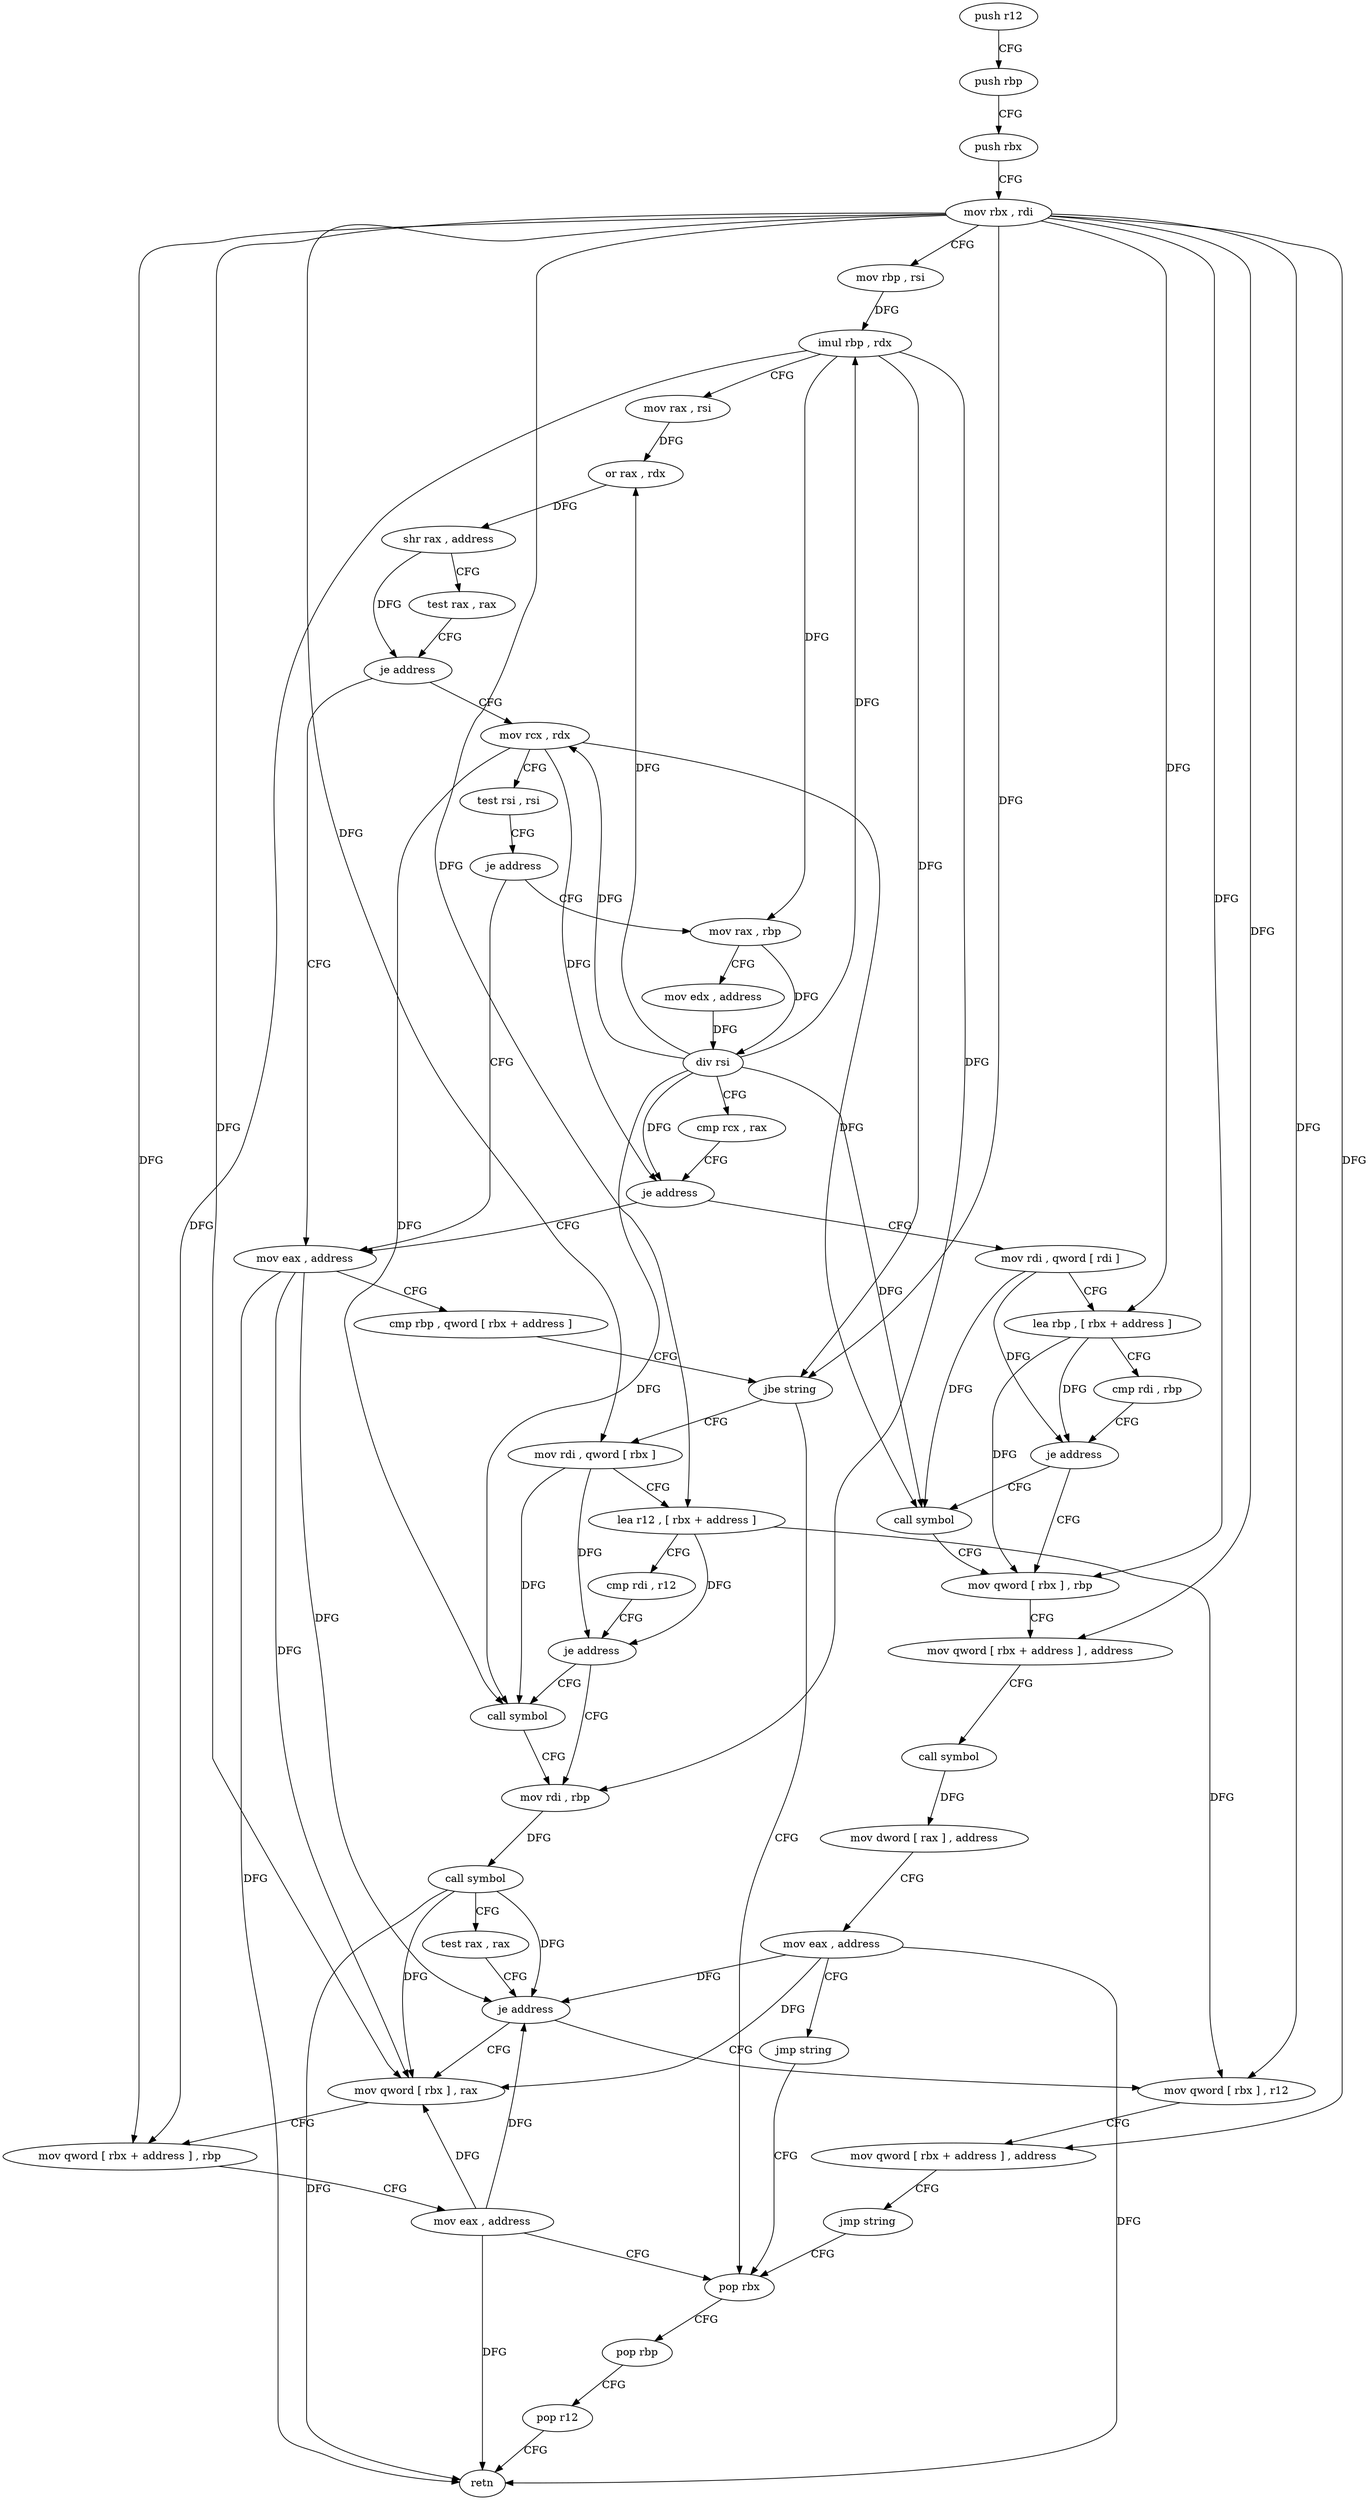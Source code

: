 digraph "func" {
"274224" [label = "push r12" ]
"274226" [label = "push rbp" ]
"274227" [label = "push rbx" ]
"274228" [label = "mov rbx , rdi" ]
"274231" [label = "mov rbp , rsi" ]
"274234" [label = "imul rbp , rdx" ]
"274238" [label = "mov rax , rsi" ]
"274241" [label = "or rax , rdx" ]
"274244" [label = "shr rax , address" ]
"274248" [label = "test rax , rax" ]
"274251" [label = "je address" ]
"274323" [label = "mov eax , address" ]
"274253" [label = "mov rcx , rdx" ]
"274328" [label = "cmp rbp , qword [ rbx + address ]" ]
"274332" [label = "jbe string" ]
"274376" [label = "pop rbx" ]
"274334" [label = "mov rdi , qword [ rbx ]" ]
"274256" [label = "test rsi , rsi" ]
"274259" [label = "je address" ]
"274261" [label = "mov rax , rbp" ]
"274377" [label = "pop rbp" ]
"274378" [label = "pop r12" ]
"274380" [label = "retn" ]
"274337" [label = "lea r12 , [ rbx + address ]" ]
"274341" [label = "cmp rdi , r12" ]
"274344" [label = "je address" ]
"274351" [label = "mov rdi , rbp" ]
"274346" [label = "call symbol" ]
"274264" [label = "mov edx , address" ]
"274269" [label = "div rsi" ]
"274272" [label = "cmp rcx , rax" ]
"274275" [label = "je address" ]
"274277" [label = "mov rdi , qword [ rdi ]" ]
"274354" [label = "call symbol" ]
"274359" [label = "test rax , rax" ]
"274362" [label = "je address" ]
"274381" [label = "mov qword [ rbx ] , r12" ]
"274364" [label = "mov qword [ rbx ] , rax" ]
"274280" [label = "lea rbp , [ rbx + address ]" ]
"274284" [label = "cmp rdi , rbp" ]
"274287" [label = "je address" ]
"274294" [label = "mov qword [ rbx ] , rbp" ]
"274289" [label = "call symbol" ]
"274384" [label = "mov qword [ rbx + address ] , address" ]
"274392" [label = "jmp string" ]
"274367" [label = "mov qword [ rbx + address ] , rbp" ]
"274371" [label = "mov eax , address" ]
"274297" [label = "mov qword [ rbx + address ] , address" ]
"274305" [label = "call symbol" ]
"274310" [label = "mov dword [ rax ] , address" ]
"274316" [label = "mov eax , address" ]
"274321" [label = "jmp string" ]
"274224" -> "274226" [ label = "CFG" ]
"274226" -> "274227" [ label = "CFG" ]
"274227" -> "274228" [ label = "CFG" ]
"274228" -> "274231" [ label = "CFG" ]
"274228" -> "274332" [ label = "DFG" ]
"274228" -> "274334" [ label = "DFG" ]
"274228" -> "274337" [ label = "DFG" ]
"274228" -> "274280" [ label = "DFG" ]
"274228" -> "274381" [ label = "DFG" ]
"274228" -> "274384" [ label = "DFG" ]
"274228" -> "274364" [ label = "DFG" ]
"274228" -> "274367" [ label = "DFG" ]
"274228" -> "274294" [ label = "DFG" ]
"274228" -> "274297" [ label = "DFG" ]
"274231" -> "274234" [ label = "DFG" ]
"274234" -> "274238" [ label = "CFG" ]
"274234" -> "274332" [ label = "DFG" ]
"274234" -> "274261" [ label = "DFG" ]
"274234" -> "274351" [ label = "DFG" ]
"274234" -> "274367" [ label = "DFG" ]
"274238" -> "274241" [ label = "DFG" ]
"274241" -> "274244" [ label = "DFG" ]
"274244" -> "274248" [ label = "CFG" ]
"274244" -> "274251" [ label = "DFG" ]
"274248" -> "274251" [ label = "CFG" ]
"274251" -> "274323" [ label = "CFG" ]
"274251" -> "274253" [ label = "CFG" ]
"274323" -> "274328" [ label = "CFG" ]
"274323" -> "274380" [ label = "DFG" ]
"274323" -> "274362" [ label = "DFG" ]
"274323" -> "274364" [ label = "DFG" ]
"274253" -> "274256" [ label = "CFG" ]
"274253" -> "274275" [ label = "DFG" ]
"274253" -> "274346" [ label = "DFG" ]
"274253" -> "274289" [ label = "DFG" ]
"274328" -> "274332" [ label = "CFG" ]
"274332" -> "274376" [ label = "CFG" ]
"274332" -> "274334" [ label = "CFG" ]
"274376" -> "274377" [ label = "CFG" ]
"274334" -> "274337" [ label = "CFG" ]
"274334" -> "274344" [ label = "DFG" ]
"274334" -> "274346" [ label = "DFG" ]
"274256" -> "274259" [ label = "CFG" ]
"274259" -> "274323" [ label = "CFG" ]
"274259" -> "274261" [ label = "CFG" ]
"274261" -> "274264" [ label = "CFG" ]
"274261" -> "274269" [ label = "DFG" ]
"274377" -> "274378" [ label = "CFG" ]
"274378" -> "274380" [ label = "CFG" ]
"274337" -> "274341" [ label = "CFG" ]
"274337" -> "274344" [ label = "DFG" ]
"274337" -> "274381" [ label = "DFG" ]
"274341" -> "274344" [ label = "CFG" ]
"274344" -> "274351" [ label = "CFG" ]
"274344" -> "274346" [ label = "CFG" ]
"274351" -> "274354" [ label = "DFG" ]
"274346" -> "274351" [ label = "CFG" ]
"274264" -> "274269" [ label = "DFG" ]
"274269" -> "274272" [ label = "CFG" ]
"274269" -> "274234" [ label = "DFG" ]
"274269" -> "274241" [ label = "DFG" ]
"274269" -> "274253" [ label = "DFG" ]
"274269" -> "274275" [ label = "DFG" ]
"274269" -> "274346" [ label = "DFG" ]
"274269" -> "274289" [ label = "DFG" ]
"274272" -> "274275" [ label = "CFG" ]
"274275" -> "274323" [ label = "CFG" ]
"274275" -> "274277" [ label = "CFG" ]
"274277" -> "274280" [ label = "CFG" ]
"274277" -> "274287" [ label = "DFG" ]
"274277" -> "274289" [ label = "DFG" ]
"274354" -> "274359" [ label = "CFG" ]
"274354" -> "274380" [ label = "DFG" ]
"274354" -> "274362" [ label = "DFG" ]
"274354" -> "274364" [ label = "DFG" ]
"274359" -> "274362" [ label = "CFG" ]
"274362" -> "274381" [ label = "CFG" ]
"274362" -> "274364" [ label = "CFG" ]
"274381" -> "274384" [ label = "CFG" ]
"274364" -> "274367" [ label = "CFG" ]
"274280" -> "274284" [ label = "CFG" ]
"274280" -> "274287" [ label = "DFG" ]
"274280" -> "274294" [ label = "DFG" ]
"274284" -> "274287" [ label = "CFG" ]
"274287" -> "274294" [ label = "CFG" ]
"274287" -> "274289" [ label = "CFG" ]
"274294" -> "274297" [ label = "CFG" ]
"274289" -> "274294" [ label = "CFG" ]
"274384" -> "274392" [ label = "CFG" ]
"274392" -> "274376" [ label = "CFG" ]
"274367" -> "274371" [ label = "CFG" ]
"274371" -> "274376" [ label = "CFG" ]
"274371" -> "274362" [ label = "DFG" ]
"274371" -> "274364" [ label = "DFG" ]
"274371" -> "274380" [ label = "DFG" ]
"274297" -> "274305" [ label = "CFG" ]
"274305" -> "274310" [ label = "DFG" ]
"274310" -> "274316" [ label = "CFG" ]
"274316" -> "274321" [ label = "CFG" ]
"274316" -> "274362" [ label = "DFG" ]
"274316" -> "274364" [ label = "DFG" ]
"274316" -> "274380" [ label = "DFG" ]
"274321" -> "274376" [ label = "CFG" ]
}
